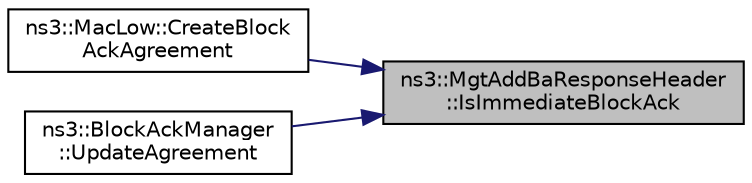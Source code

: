 digraph "ns3::MgtAddBaResponseHeader::IsImmediateBlockAck"
{
 // LATEX_PDF_SIZE
  edge [fontname="Helvetica",fontsize="10",labelfontname="Helvetica",labelfontsize="10"];
  node [fontname="Helvetica",fontsize="10",shape=record];
  rankdir="RL";
  Node1 [label="ns3::MgtAddBaResponseHeader\l::IsImmediateBlockAck",height=0.2,width=0.4,color="black", fillcolor="grey75", style="filled", fontcolor="black",tooltip="Return whether the Block Ack policy is immediate Block Ack."];
  Node1 -> Node2 [dir="back",color="midnightblue",fontsize="10",style="solid",fontname="Helvetica"];
  Node2 [label="ns3::MacLow::CreateBlock\lAckAgreement",height=0.2,width=0.4,color="black", fillcolor="white", style="filled",URL="$classns3_1_1_mac_low.html#ab70f7f727b5f9e1e1357a73e29ba7f82",tooltip=" "];
  Node1 -> Node3 [dir="back",color="midnightblue",fontsize="10",style="solid",fontname="Helvetica"];
  Node3 [label="ns3::BlockAckManager\l::UpdateAgreement",height=0.2,width=0.4,color="black", fillcolor="white", style="filled",URL="$classns3_1_1_block_ack_manager.html#ac5b719210486783186579641e599d362",tooltip=" "];
}
